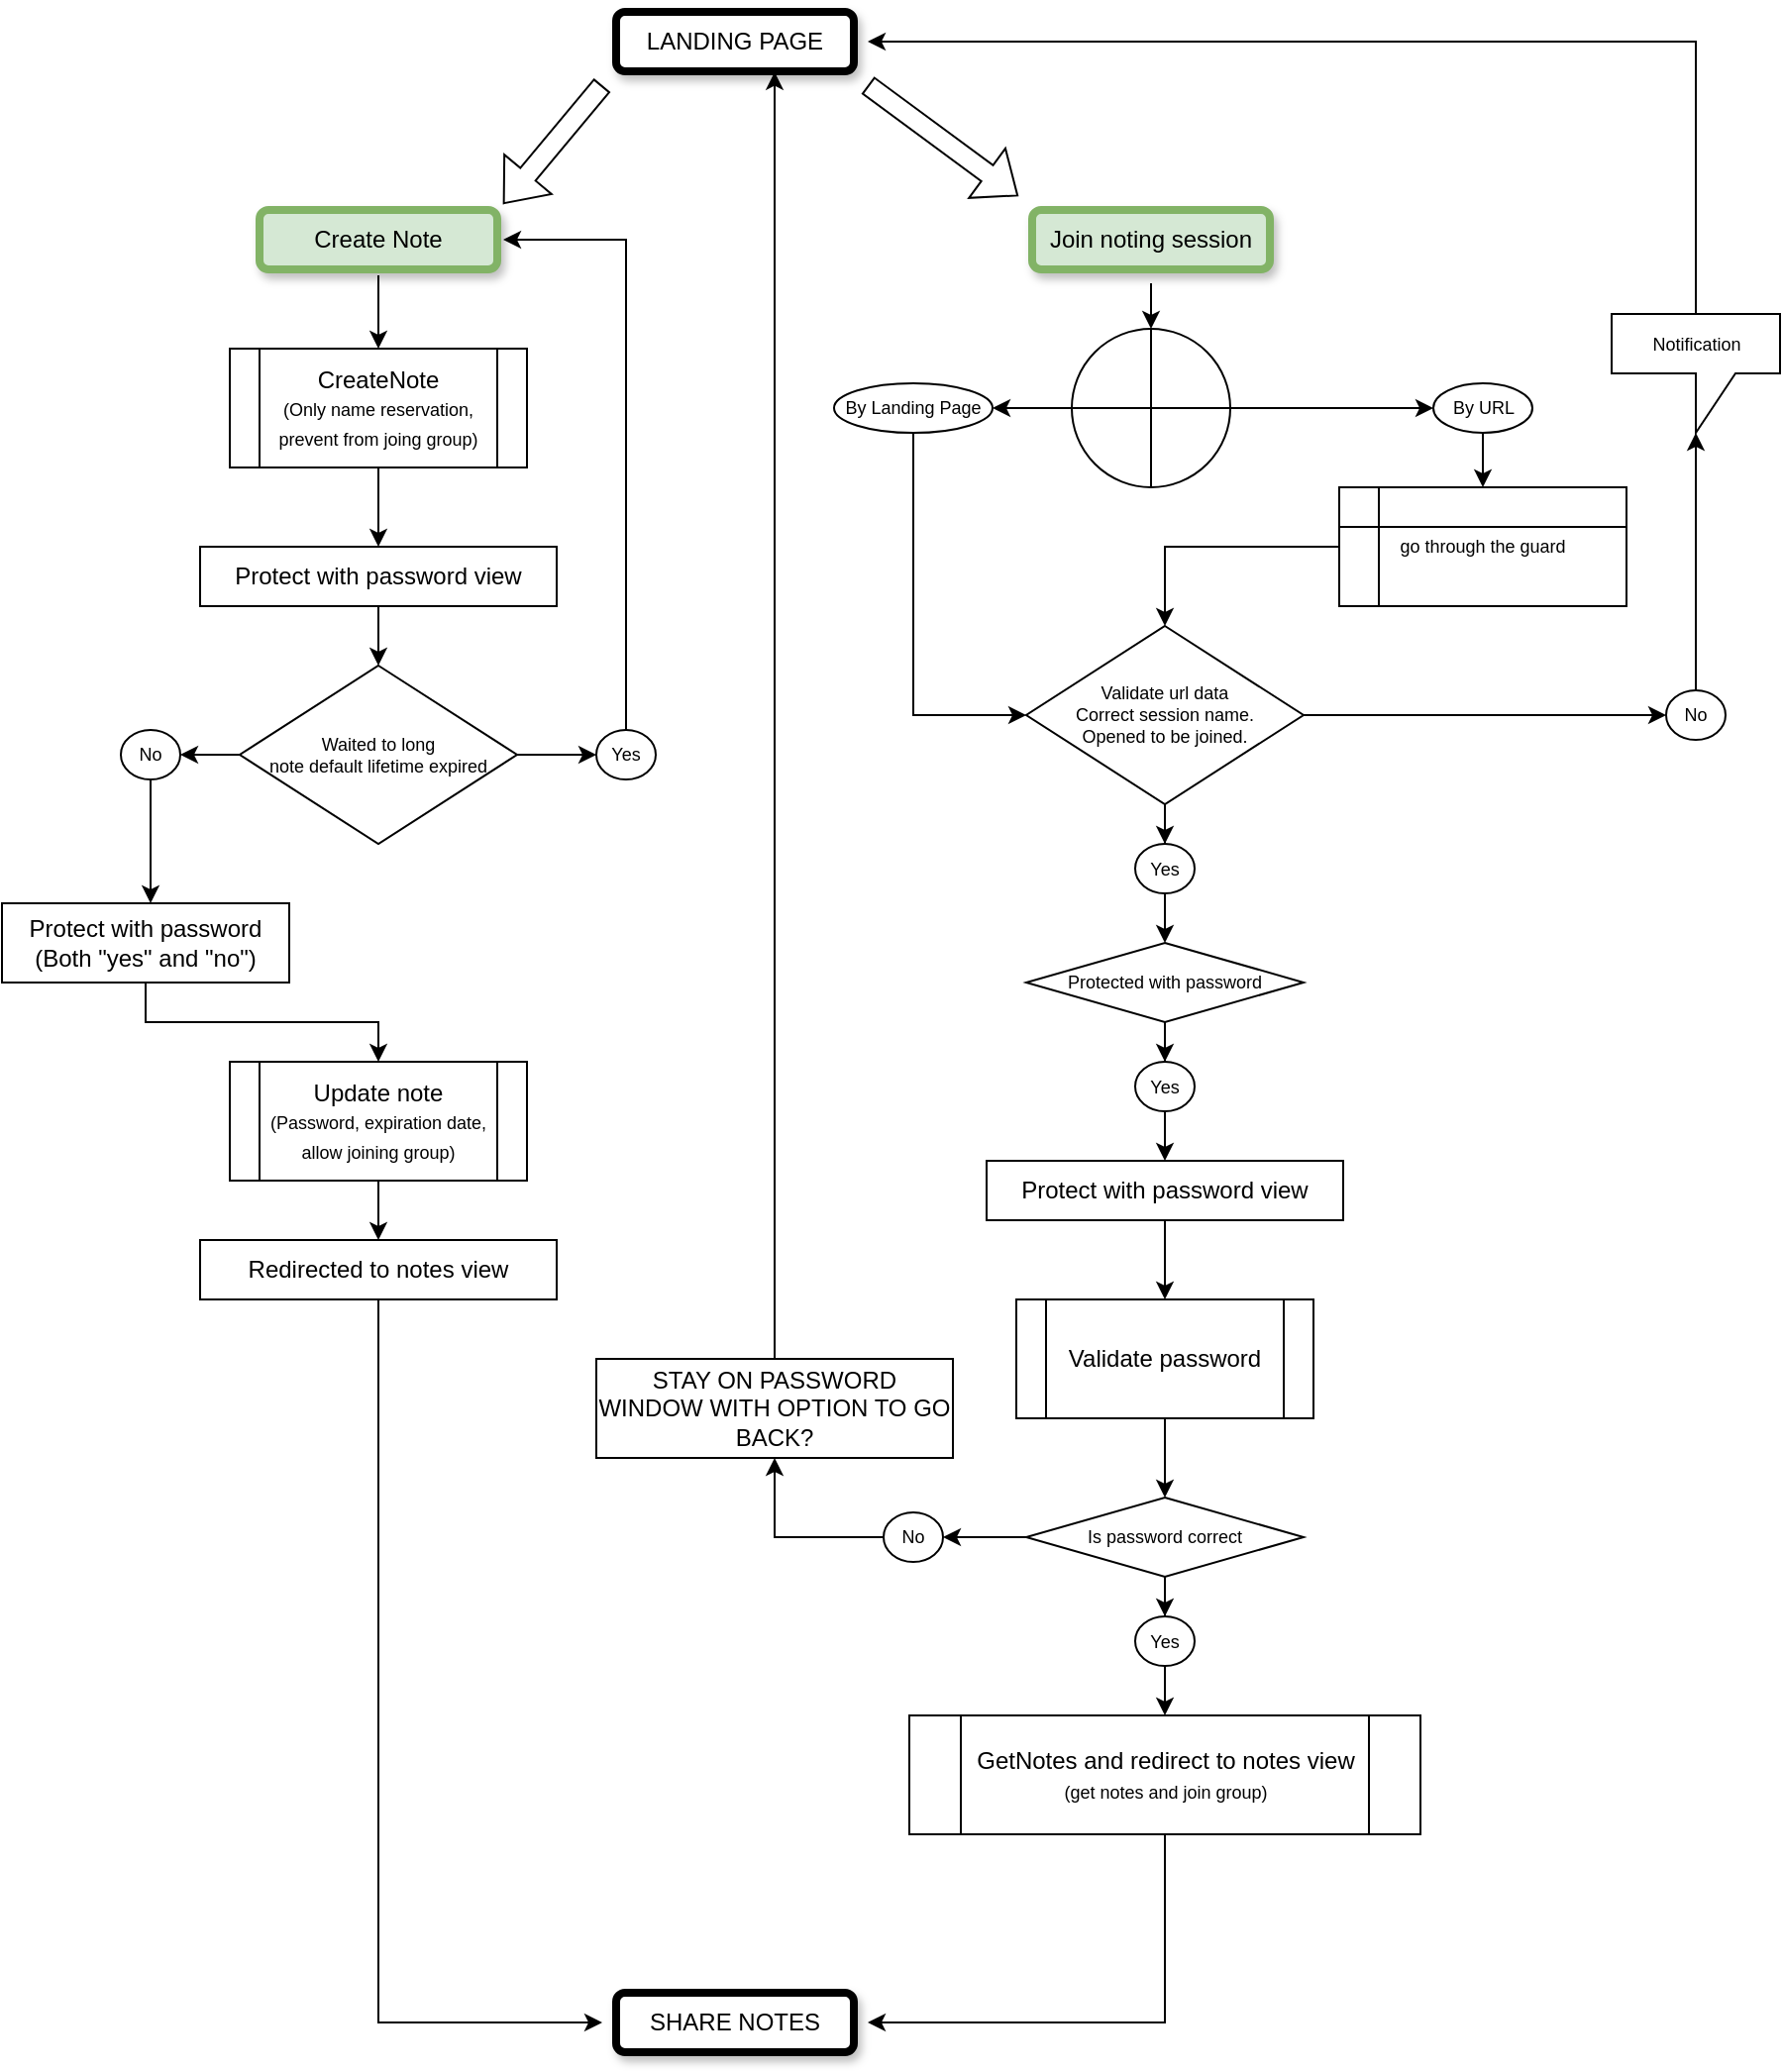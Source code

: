 <mxfile version="16.5.2" type="device"><diagram id="IzRwMbgxE8n9JqapQ4lo" name="Page-1"><mxGraphModel dx="1360" dy="802" grid="1" gridSize="10" guides="1" tooltips="1" connect="1" arrows="1" fold="1" page="1" pageScale="1" pageWidth="827" pageHeight="1169" math="0" shadow="0"><root><mxCell id="0"/><mxCell id="1" parent="0"/><mxCell id="qc3RzGfERYv6_ZBL7_OL-5" value="" style="edgeStyle=orthogonalEdgeStyle;rounded=0;orthogonalLoop=1;jettySize=auto;html=1;fontSize=9;" edge="1" parent="1" source="qc3RzGfERYv6_ZBL7_OL-1" target="qc3RzGfERYv6_ZBL7_OL-3"><mxGeometry relative="1" as="geometry"/></mxCell><mxCell id="qc3RzGfERYv6_ZBL7_OL-1" value="Create Note" style="rounded=1;whiteSpace=wrap;html=1;glass=0;shadow=1;sketch=0;strokeWidth=4;fillColor=#d5e8d4;strokeColor=#82b366;perimeterSpacing=3;" vertex="1" parent="1"><mxGeometry x="400" y="190" width="120" height="30" as="geometry"/></mxCell><mxCell id="qc3RzGfERYv6_ZBL7_OL-7" value="" style="edgeStyle=orthogonalEdgeStyle;rounded=0;orthogonalLoop=1;jettySize=auto;html=1;fontSize=9;" edge="1" parent="1" source="qc3RzGfERYv6_ZBL7_OL-3" target="qc3RzGfERYv6_ZBL7_OL-6"><mxGeometry relative="1" as="geometry"/></mxCell><mxCell id="qc3RzGfERYv6_ZBL7_OL-3" value="CreateNote&lt;br&gt;&lt;font style=&quot;font-size: 9px&quot;&gt;(Only name reservation, prevent from joing group)&lt;/font&gt;" style="shape=process;whiteSpace=wrap;html=1;backgroundOutline=1;" vertex="1" parent="1"><mxGeometry x="385" y="260" width="150" height="60" as="geometry"/></mxCell><mxCell id="qc3RzGfERYv6_ZBL7_OL-12" value="" style="edgeStyle=orthogonalEdgeStyle;rounded=0;orthogonalLoop=1;jettySize=auto;html=1;fontSize=9;" edge="1" parent="1" source="qc3RzGfERYv6_ZBL7_OL-6" target="qc3RzGfERYv6_ZBL7_OL-11"><mxGeometry relative="1" as="geometry"/></mxCell><mxCell id="qc3RzGfERYv6_ZBL7_OL-6" value="Protect with password view" style="rounded=0;whiteSpace=wrap;html=1;" vertex="1" parent="1"><mxGeometry x="370" y="360" width="180" height="30" as="geometry"/></mxCell><mxCell id="qc3RzGfERYv6_ZBL7_OL-15" value="" style="edgeStyle=orthogonalEdgeStyle;rounded=0;orthogonalLoop=1;jettySize=auto;html=1;fontSize=9;" edge="1" parent="1" source="qc3RzGfERYv6_ZBL7_OL-11" target="qc3RzGfERYv6_ZBL7_OL-14"><mxGeometry relative="1" as="geometry"/></mxCell><mxCell id="qc3RzGfERYv6_ZBL7_OL-18" value="" style="edgeStyle=orthogonalEdgeStyle;rounded=0;orthogonalLoop=1;jettySize=auto;html=1;fontSize=9;" edge="1" parent="1" source="qc3RzGfERYv6_ZBL7_OL-11" target="qc3RzGfERYv6_ZBL7_OL-17"><mxGeometry relative="1" as="geometry"/></mxCell><mxCell id="qc3RzGfERYv6_ZBL7_OL-11" value="&lt;span style=&quot;line-height: 0.7&quot;&gt;Waited to long&lt;br&gt;note default lifetime expired&lt;br&gt;&lt;/span&gt;" style="rhombus;whiteSpace=wrap;html=1;fontSize=9;" vertex="1" parent="1"><mxGeometry x="390" y="420" width="140" height="90" as="geometry"/></mxCell><mxCell id="qc3RzGfERYv6_ZBL7_OL-16" value="" style="edgeStyle=orthogonalEdgeStyle;rounded=0;orthogonalLoop=1;jettySize=auto;html=1;fontSize=9;exitX=0.5;exitY=0;exitDx=0;exitDy=0;entryX=1;entryY=0.5;entryDx=0;entryDy=0;" edge="1" parent="1" source="qc3RzGfERYv6_ZBL7_OL-14" target="qc3RzGfERYv6_ZBL7_OL-1"><mxGeometry relative="1" as="geometry"><mxPoint x="620" y="390" as="targetPoint"/><Array as="points"><mxPoint x="585" y="205"/></Array></mxGeometry></mxCell><mxCell id="qc3RzGfERYv6_ZBL7_OL-14" value="Yes" style="ellipse;whiteSpace=wrap;html=1;fontSize=9;" vertex="1" parent="1"><mxGeometry x="570" y="452.5" width="30" height="25" as="geometry"/></mxCell><mxCell id="qc3RzGfERYv6_ZBL7_OL-20" value="" style="edgeStyle=orthogonalEdgeStyle;rounded=0;orthogonalLoop=1;jettySize=auto;html=1;fontSize=9;" edge="1" parent="1" source="qc3RzGfERYv6_ZBL7_OL-17"><mxGeometry relative="1" as="geometry"><mxPoint x="345" y="540" as="targetPoint"/></mxGeometry></mxCell><mxCell id="qc3RzGfERYv6_ZBL7_OL-17" value="No" style="ellipse;whiteSpace=wrap;html=1;fontSize=9;" vertex="1" parent="1"><mxGeometry x="330" y="452.5" width="30" height="25" as="geometry"/></mxCell><mxCell id="qc3RzGfERYv6_ZBL7_OL-23" value="" style="edgeStyle=orthogonalEdgeStyle;rounded=0;orthogonalLoop=1;jettySize=auto;html=1;fontSize=9;" edge="1" parent="1" source="qc3RzGfERYv6_ZBL7_OL-21" target="qc3RzGfERYv6_ZBL7_OL-22"><mxGeometry relative="1" as="geometry"/></mxCell><mxCell id="qc3RzGfERYv6_ZBL7_OL-21" value="Protect with password&lt;br&gt;(Both &quot;yes&quot; and &quot;no&quot;)" style="rounded=0;whiteSpace=wrap;html=1;" vertex="1" parent="1"><mxGeometry x="270" y="540" width="145" height="40" as="geometry"/></mxCell><mxCell id="qc3RzGfERYv6_ZBL7_OL-25" value="" style="edgeStyle=orthogonalEdgeStyle;rounded=0;orthogonalLoop=1;jettySize=auto;html=1;fontSize=9;" edge="1" parent="1" source="qc3RzGfERYv6_ZBL7_OL-22" target="qc3RzGfERYv6_ZBL7_OL-24"><mxGeometry relative="1" as="geometry"/></mxCell><mxCell id="qc3RzGfERYv6_ZBL7_OL-22" value="Update note&lt;br&gt;&lt;font style=&quot;font-size: 9px&quot;&gt;(Password, expiration date, allow joining group)&lt;/font&gt;" style="shape=process;whiteSpace=wrap;html=1;backgroundOutline=1;" vertex="1" parent="1"><mxGeometry x="385" y="620" width="150" height="60" as="geometry"/></mxCell><mxCell id="qc3RzGfERYv6_ZBL7_OL-98" value="" style="edgeStyle=orthogonalEdgeStyle;rounded=0;orthogonalLoop=1;jettySize=auto;html=1;fontSize=9;entryX=0;entryY=0.5;entryDx=0;entryDy=0;exitX=0.5;exitY=1;exitDx=0;exitDy=0;" edge="1" parent="1" source="qc3RzGfERYv6_ZBL7_OL-24" target="qc3RzGfERYv6_ZBL7_OL-95"><mxGeometry relative="1" as="geometry"><Array as="points"><mxPoint x="460" y="1105"/></Array></mxGeometry></mxCell><mxCell id="qc3RzGfERYv6_ZBL7_OL-24" value="Redirected to notes view" style="rounded=0;whiteSpace=wrap;html=1;" vertex="1" parent="1"><mxGeometry x="370" y="710" width="180" height="30" as="geometry"/></mxCell><mxCell id="qc3RzGfERYv6_ZBL7_OL-26" value="" style="edgeStyle=orthogonalEdgeStyle;rounded=0;orthogonalLoop=1;jettySize=auto;html=1;fontSize=9;entryX=0.5;entryY=0;entryDx=0;entryDy=0;" edge="1" parent="1" source="qc3RzGfERYv6_ZBL7_OL-27" target="qc3RzGfERYv6_ZBL7_OL-49"><mxGeometry relative="1" as="geometry"><mxPoint x="850" y="270" as="targetPoint"/></mxGeometry></mxCell><mxCell id="qc3RzGfERYv6_ZBL7_OL-27" value="Join noting session" style="rounded=1;whiteSpace=wrap;html=1;shadow=1;fillColor=#d5e8d4;strokeColor=#82b366;strokeWidth=4;perimeterSpacing=7;" vertex="1" parent="1"><mxGeometry x="790" y="190" width="120" height="30" as="geometry"/></mxCell><mxCell id="qc3RzGfERYv6_ZBL7_OL-58" value="" style="edgeStyle=orthogonalEdgeStyle;rounded=0;orthogonalLoop=1;jettySize=auto;html=1;fontSize=9;" edge="1" parent="1" source="qc3RzGfERYv6_ZBL7_OL-36" target="qc3RzGfERYv6_ZBL7_OL-57"><mxGeometry relative="1" as="geometry"/></mxCell><mxCell id="qc3RzGfERYv6_ZBL7_OL-36" value="By URL" style="ellipse;whiteSpace=wrap;html=1;fontSize=9;" vertex="1" parent="1"><mxGeometry x="992.5" y="277.5" width="50" height="25" as="geometry"/></mxCell><mxCell id="qc3RzGfERYv6_ZBL7_OL-51" value="" style="edgeStyle=orthogonalEdgeStyle;rounded=0;orthogonalLoop=1;jettySize=auto;html=1;fontSize=9;" edge="1" parent="1" source="qc3RzGfERYv6_ZBL7_OL-49" target="qc3RzGfERYv6_ZBL7_OL-36"><mxGeometry relative="1" as="geometry"/></mxCell><mxCell id="qc3RzGfERYv6_ZBL7_OL-53" value="" style="edgeStyle=orthogonalEdgeStyle;rounded=0;orthogonalLoop=1;jettySize=auto;html=1;fontSize=9;" edge="1" parent="1" source="qc3RzGfERYv6_ZBL7_OL-49" target="qc3RzGfERYv6_ZBL7_OL-52"><mxGeometry relative="1" as="geometry"/></mxCell><mxCell id="qc3RzGfERYv6_ZBL7_OL-49" value="" style="shape=orEllipse;perimeter=ellipsePerimeter;whiteSpace=wrap;html=1;backgroundOutline=1;rounded=1;shadow=0;glass=0;sketch=0;fontSize=9;strokeWidth=1;" vertex="1" parent="1"><mxGeometry x="810" y="250" width="80" height="80" as="geometry"/></mxCell><mxCell id="qc3RzGfERYv6_ZBL7_OL-52" value="By Landing Page" style="ellipse;whiteSpace=wrap;html=1;fontSize=9;" vertex="1" parent="1"><mxGeometry x="690" y="277.5" width="80" height="25" as="geometry"/></mxCell><mxCell id="qc3RzGfERYv6_ZBL7_OL-54" value="LANDING PAGE" style="rounded=1;whiteSpace=wrap;html=1;shadow=1;strokeWidth=4;perimeterSpacing=7;" vertex="1" parent="1"><mxGeometry x="580" y="90" width="120" height="30" as="geometry"/></mxCell><mxCell id="qc3RzGfERYv6_ZBL7_OL-55" value="" style="shape=flexArrow;endArrow=classic;html=1;rounded=0;fontSize=9;entryX=1;entryY=0;entryDx=0;entryDy=0;exitX=0;exitY=1;exitDx=0;exitDy=0;" edge="1" parent="1" source="qc3RzGfERYv6_ZBL7_OL-54" target="qc3RzGfERYv6_ZBL7_OL-1"><mxGeometry width="50" height="50" relative="1" as="geometry"><mxPoint x="590" y="160" as="sourcePoint"/><mxPoint x="650" y="200" as="targetPoint"/></mxGeometry></mxCell><mxCell id="qc3RzGfERYv6_ZBL7_OL-56" value="" style="shape=flexArrow;endArrow=classic;html=1;rounded=0;fontSize=9;entryX=0;entryY=0;entryDx=0;entryDy=0;exitX=1;exitY=1;exitDx=0;exitDy=0;" edge="1" parent="1" source="qc3RzGfERYv6_ZBL7_OL-54" target="qc3RzGfERYv6_ZBL7_OL-27"><mxGeometry width="50" height="50" relative="1" as="geometry"><mxPoint x="707" y="153" as="sourcePoint"/><mxPoint x="650" y="220" as="targetPoint"/></mxGeometry></mxCell><mxCell id="qc3RzGfERYv6_ZBL7_OL-60" value="" style="edgeStyle=orthogonalEdgeStyle;rounded=0;orthogonalLoop=1;jettySize=auto;html=1;fontSize=9;" edge="1" parent="1" source="qc3RzGfERYv6_ZBL7_OL-57" target="qc3RzGfERYv6_ZBL7_OL-59"><mxGeometry relative="1" as="geometry"/></mxCell><mxCell id="qc3RzGfERYv6_ZBL7_OL-57" value="go through the guard" style="shape=internalStorage;whiteSpace=wrap;html=1;backgroundOutline=1;rounded=0;shadow=0;glass=0;sketch=0;fontSize=9;strokeWidth=1;" vertex="1" parent="1"><mxGeometry x="945" y="330" width="145" height="60" as="geometry"/></mxCell><mxCell id="qc3RzGfERYv6_ZBL7_OL-59" value="&lt;span style=&quot;line-height: 0.7&quot;&gt;Validate url data&lt;br&gt;Correct session name.&lt;br&gt;Opened to be joined.&lt;br&gt;&lt;/span&gt;" style="rhombus;whiteSpace=wrap;html=1;fontSize=9;" vertex="1" parent="1"><mxGeometry x="787" y="400" width="140" height="90" as="geometry"/></mxCell><mxCell id="qc3RzGfERYv6_ZBL7_OL-64" value="" style="edgeStyle=orthogonalEdgeStyle;rounded=0;orthogonalLoop=1;jettySize=auto;html=1;fontSize=9;exitX=1;exitY=0.5;exitDx=0;exitDy=0;" edge="1" parent="1" source="qc3RzGfERYv6_ZBL7_OL-59" target="qc3RzGfERYv6_ZBL7_OL-63"><mxGeometry relative="1" as="geometry"><mxPoint x="1095.63" y="475" as="sourcePoint"/></mxGeometry></mxCell><mxCell id="qc3RzGfERYv6_ZBL7_OL-67" value="" style="edgeStyle=orthogonalEdgeStyle;rounded=0;orthogonalLoop=1;jettySize=auto;html=1;fontSize=9;exitX=0.5;exitY=1;exitDx=0;exitDy=0;" edge="1" parent="1" source="qc3RzGfERYv6_ZBL7_OL-59" target="qc3RzGfERYv6_ZBL7_OL-66"><mxGeometry relative="1" as="geometry"><mxPoint x="1017.5" y="550" as="sourcePoint"/></mxGeometry></mxCell><mxCell id="qc3RzGfERYv6_ZBL7_OL-65" value="" style="edgeStyle=orthogonalEdgeStyle;rounded=0;orthogonalLoop=1;jettySize=auto;html=1;fontSize=9;entryX=1;entryY=0.5;entryDx=0;entryDy=0;exitX=0.5;exitY=0;exitDx=0;exitDy=0;exitPerimeter=0;" edge="1" parent="1" source="qc3RzGfERYv6_ZBL7_OL-75" target="qc3RzGfERYv6_ZBL7_OL-54"><mxGeometry relative="1" as="geometry"><mxPoint x="1125.8" y="340" as="targetPoint"/><Array as="points"><mxPoint x="1125" y="105"/></Array></mxGeometry></mxCell><mxCell id="qc3RzGfERYv6_ZBL7_OL-76" value="" style="edgeStyle=orthogonalEdgeStyle;rounded=0;orthogonalLoop=1;jettySize=auto;html=1;fontSize=9;entryX=0;entryY=0;entryDx=42.5;entryDy=60;entryPerimeter=0;" edge="1" parent="1" source="qc3RzGfERYv6_ZBL7_OL-63" target="qc3RzGfERYv6_ZBL7_OL-75"><mxGeometry relative="1" as="geometry"/></mxCell><mxCell id="qc3RzGfERYv6_ZBL7_OL-63" value="No" style="ellipse;whiteSpace=wrap;html=1;fontSize=9;" vertex="1" parent="1"><mxGeometry x="1110" y="432.5" width="30" height="25" as="geometry"/></mxCell><mxCell id="qc3RzGfERYv6_ZBL7_OL-70" value="" style="edgeStyle=orthogonalEdgeStyle;rounded=0;orthogonalLoop=1;jettySize=auto;html=1;fontSize=9;entryX=0.5;entryY=0;entryDx=0;entryDy=0;exitX=0.5;exitY=1;exitDx=0;exitDy=0;" edge="1" parent="1" source="qc3RzGfERYv6_ZBL7_OL-66" target="qc3RzGfERYv6_ZBL7_OL-72"><mxGeometry relative="1" as="geometry"><mxPoint x="857" y="542.48" as="sourcePoint"/></mxGeometry></mxCell><mxCell id="qc3RzGfERYv6_ZBL7_OL-66" value="Yes" style="ellipse;whiteSpace=wrap;html=1;fontSize=9;" vertex="1" parent="1"><mxGeometry x="842" y="510" width="30" height="25" as="geometry"/></mxCell><mxCell id="qc3RzGfERYv6_ZBL7_OL-97" value="" style="edgeStyle=orthogonalEdgeStyle;rounded=0;orthogonalLoop=1;jettySize=auto;html=1;fontSize=9;entryX=1;entryY=0.5;entryDx=0;entryDy=0;exitX=0.5;exitY=1;exitDx=0;exitDy=0;" edge="1" parent="1" source="qc3RzGfERYv6_ZBL7_OL-69" target="qc3RzGfERYv6_ZBL7_OL-95"><mxGeometry relative="1" as="geometry"><Array as="points"><mxPoint x="857" y="1105"/></Array></mxGeometry></mxCell><mxCell id="qc3RzGfERYv6_ZBL7_OL-69" value="GetNotes and redirect to notes view&lt;br&gt;&lt;font style=&quot;font-size: 9px&quot;&gt;(get notes and join group)&lt;/font&gt;" style="shape=process;whiteSpace=wrap;html=1;backgroundOutline=1;" vertex="1" parent="1"><mxGeometry x="728" y="950" width="258" height="60" as="geometry"/></mxCell><mxCell id="qc3RzGfERYv6_ZBL7_OL-83" value="" style="edgeStyle=orthogonalEdgeStyle;rounded=0;orthogonalLoop=1;jettySize=auto;html=1;fontSize=9;exitX=0.5;exitY=1;exitDx=0;exitDy=0;" edge="1" parent="1" source="qc3RzGfERYv6_ZBL7_OL-84" target="qc3RzGfERYv6_ZBL7_OL-82"><mxGeometry relative="1" as="geometry"/></mxCell><mxCell id="qc3RzGfERYv6_ZBL7_OL-85" value="" style="edgeStyle=orthogonalEdgeStyle;rounded=0;orthogonalLoop=1;jettySize=auto;html=1;fontSize=9;" edge="1" parent="1" source="qc3RzGfERYv6_ZBL7_OL-71" target="qc3RzGfERYv6_ZBL7_OL-84"><mxGeometry relative="1" as="geometry"/></mxCell><mxCell id="qc3RzGfERYv6_ZBL7_OL-71" value="Protect with password view" style="rounded=0;whiteSpace=wrap;html=1;" vertex="1" parent="1"><mxGeometry x="767" y="670" width="180" height="30" as="geometry"/></mxCell><mxCell id="qc3RzGfERYv6_ZBL7_OL-78" value="" style="edgeStyle=orthogonalEdgeStyle;rounded=0;orthogonalLoop=1;jettySize=auto;html=1;fontSize=9;" edge="1" parent="1" source="qc3RzGfERYv6_ZBL7_OL-72" target="qc3RzGfERYv6_ZBL7_OL-73"><mxGeometry relative="1" as="geometry"/></mxCell><mxCell id="qc3RzGfERYv6_ZBL7_OL-72" value="&lt;span style=&quot;line-height: 0.7&quot;&gt;Protected with password&lt;br&gt;&lt;/span&gt;" style="rhombus;whiteSpace=wrap;html=1;fontSize=9;" vertex="1" parent="1"><mxGeometry x="787" y="559.98" width="140" height="40" as="geometry"/></mxCell><mxCell id="qc3RzGfERYv6_ZBL7_OL-79" value="" style="edgeStyle=orthogonalEdgeStyle;rounded=0;orthogonalLoop=1;jettySize=auto;html=1;fontSize=9;" edge="1" parent="1" source="qc3RzGfERYv6_ZBL7_OL-73" target="qc3RzGfERYv6_ZBL7_OL-71"><mxGeometry relative="1" as="geometry"/></mxCell><mxCell id="qc3RzGfERYv6_ZBL7_OL-73" value="Yes" style="ellipse;whiteSpace=wrap;html=1;fontSize=9;" vertex="1" parent="1"><mxGeometry x="842" y="620" width="30" height="25" as="geometry"/></mxCell><mxCell id="qc3RzGfERYv6_ZBL7_OL-75" value="Notification" style="shape=callout;whiteSpace=wrap;html=1;perimeter=calloutPerimeter;rounded=0;shadow=0;glass=0;sketch=0;fontSize=9;strokeWidth=1;" vertex="1" parent="1"><mxGeometry x="1082.5" y="242.5" width="85" height="60" as="geometry"/></mxCell><mxCell id="qc3RzGfERYv6_ZBL7_OL-80" value="" style="edgeStyle=orthogonalEdgeStyle;rounded=0;orthogonalLoop=1;jettySize=auto;html=1;fontSize=9;exitX=0.5;exitY=1;exitDx=0;exitDy=0;entryX=0;entryY=0.5;entryDx=0;entryDy=0;" edge="1" parent="1" source="qc3RzGfERYv6_ZBL7_OL-52" target="qc3RzGfERYv6_ZBL7_OL-59"><mxGeometry relative="1" as="geometry"><mxPoint x="757.97" y="360.004" as="sourcePoint"/><mxPoint x="670.004" y="399.992" as="targetPoint"/></mxGeometry></mxCell><mxCell id="qc3RzGfERYv6_ZBL7_OL-87" value="" style="edgeStyle=orthogonalEdgeStyle;rounded=0;orthogonalLoop=1;jettySize=auto;html=1;fontSize=9;" edge="1" parent="1" source="qc3RzGfERYv6_ZBL7_OL-82" target="qc3RzGfERYv6_ZBL7_OL-86"><mxGeometry relative="1" as="geometry"/></mxCell><mxCell id="qc3RzGfERYv6_ZBL7_OL-90" value="" style="edgeStyle=orthogonalEdgeStyle;rounded=0;orthogonalLoop=1;jettySize=auto;html=1;fontSize=9;" edge="1" parent="1" source="qc3RzGfERYv6_ZBL7_OL-82" target="qc3RzGfERYv6_ZBL7_OL-89"><mxGeometry relative="1" as="geometry"/></mxCell><mxCell id="qc3RzGfERYv6_ZBL7_OL-82" value="&lt;span style=&quot;line-height: 0.7&quot;&gt;Is password correct&lt;br&gt;&lt;/span&gt;" style="rhombus;whiteSpace=wrap;html=1;fontSize=9;" vertex="1" parent="1"><mxGeometry x="787" y="840" width="140" height="40" as="geometry"/></mxCell><mxCell id="qc3RzGfERYv6_ZBL7_OL-84" value="Validate password" style="shape=process;whiteSpace=wrap;html=1;backgroundOutline=1;" vertex="1" parent="1"><mxGeometry x="782" y="740" width="150" height="60" as="geometry"/></mxCell><mxCell id="qc3RzGfERYv6_ZBL7_OL-88" value="" style="edgeStyle=orthogonalEdgeStyle;rounded=0;orthogonalLoop=1;jettySize=auto;html=1;fontSize=9;" edge="1" parent="1" source="qc3RzGfERYv6_ZBL7_OL-86" target="qc3RzGfERYv6_ZBL7_OL-69"><mxGeometry relative="1" as="geometry"/></mxCell><mxCell id="qc3RzGfERYv6_ZBL7_OL-86" value="Yes" style="ellipse;whiteSpace=wrap;html=1;fontSize=9;" vertex="1" parent="1"><mxGeometry x="842" y="900" width="30" height="25" as="geometry"/></mxCell><mxCell id="qc3RzGfERYv6_ZBL7_OL-89" value="No" style="ellipse;whiteSpace=wrap;html=1;fontSize=9;" vertex="1" parent="1"><mxGeometry x="715" y="847.5" width="30" height="25" as="geometry"/></mxCell><mxCell id="qc3RzGfERYv6_ZBL7_OL-92" value="" style="edgeStyle=orthogonalEdgeStyle;rounded=0;orthogonalLoop=1;jettySize=auto;html=1;fontSize=9;exitX=0;exitY=0.5;exitDx=0;exitDy=0;entryX=0.5;entryY=1;entryDx=0;entryDy=0;" edge="1" parent="1" source="qc3RzGfERYv6_ZBL7_OL-89" target="qc3RzGfERYv6_ZBL7_OL-93"><mxGeometry relative="1" as="geometry"><mxPoint x="700" y="859.8" as="sourcePoint"/><mxPoint x="658" y="859.8" as="targetPoint"/></mxGeometry></mxCell><mxCell id="qc3RzGfERYv6_ZBL7_OL-93" value="STAY ON PASSWORD WINDOW WITH OPTION TO GO BACK?" style="rounded=0;whiteSpace=wrap;html=1;" vertex="1" parent="1"><mxGeometry x="570" y="770" width="180" height="50" as="geometry"/></mxCell><mxCell id="qc3RzGfERYv6_ZBL7_OL-94" value="" style="edgeStyle=orthogonalEdgeStyle;rounded=0;orthogonalLoop=1;jettySize=auto;html=1;fontSize=9;exitX=0.5;exitY=0;exitDx=0;exitDy=0;" edge="1" parent="1" source="qc3RzGfERYv6_ZBL7_OL-93"><mxGeometry relative="1" as="geometry"><mxPoint x="682.5" y="709.97" as="sourcePoint"/><mxPoint x="660" y="120.345" as="targetPoint"/></mxGeometry></mxCell><mxCell id="qc3RzGfERYv6_ZBL7_OL-95" value="SHARE NOTES" style="rounded=1;whiteSpace=wrap;html=1;shadow=1;strokeWidth=4;perimeterSpacing=7;" vertex="1" parent="1"><mxGeometry x="580" y="1090" width="120" height="30" as="geometry"/></mxCell></root></mxGraphModel></diagram></mxfile>
